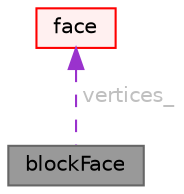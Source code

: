 digraph "blockFace"
{
 // LATEX_PDF_SIZE
  bgcolor="transparent";
  edge [fontname=Helvetica,fontsize=10,labelfontname=Helvetica,labelfontsize=10];
  node [fontname=Helvetica,fontsize=10,shape=box,height=0.2,width=0.4];
  Node1 [id="Node000001",label="blockFace",height=0.2,width=0.4,color="gray40", fillcolor="grey60", style="filled", fontcolor="black",tooltip="Define a curved face."];
  Node2 -> Node1 [id="edge1_Node000001_Node000002",dir="back",color="darkorchid3",style="dashed",tooltip=" ",label=" vertices_",fontcolor="grey" ];
  Node2 [id="Node000002",label="face",height=0.2,width=0.4,color="red", fillcolor="#FFF0F0", style="filled",URL="$classFoam_1_1face.html",tooltip="A face is a list of labels corresponding to mesh vertices."];
}
